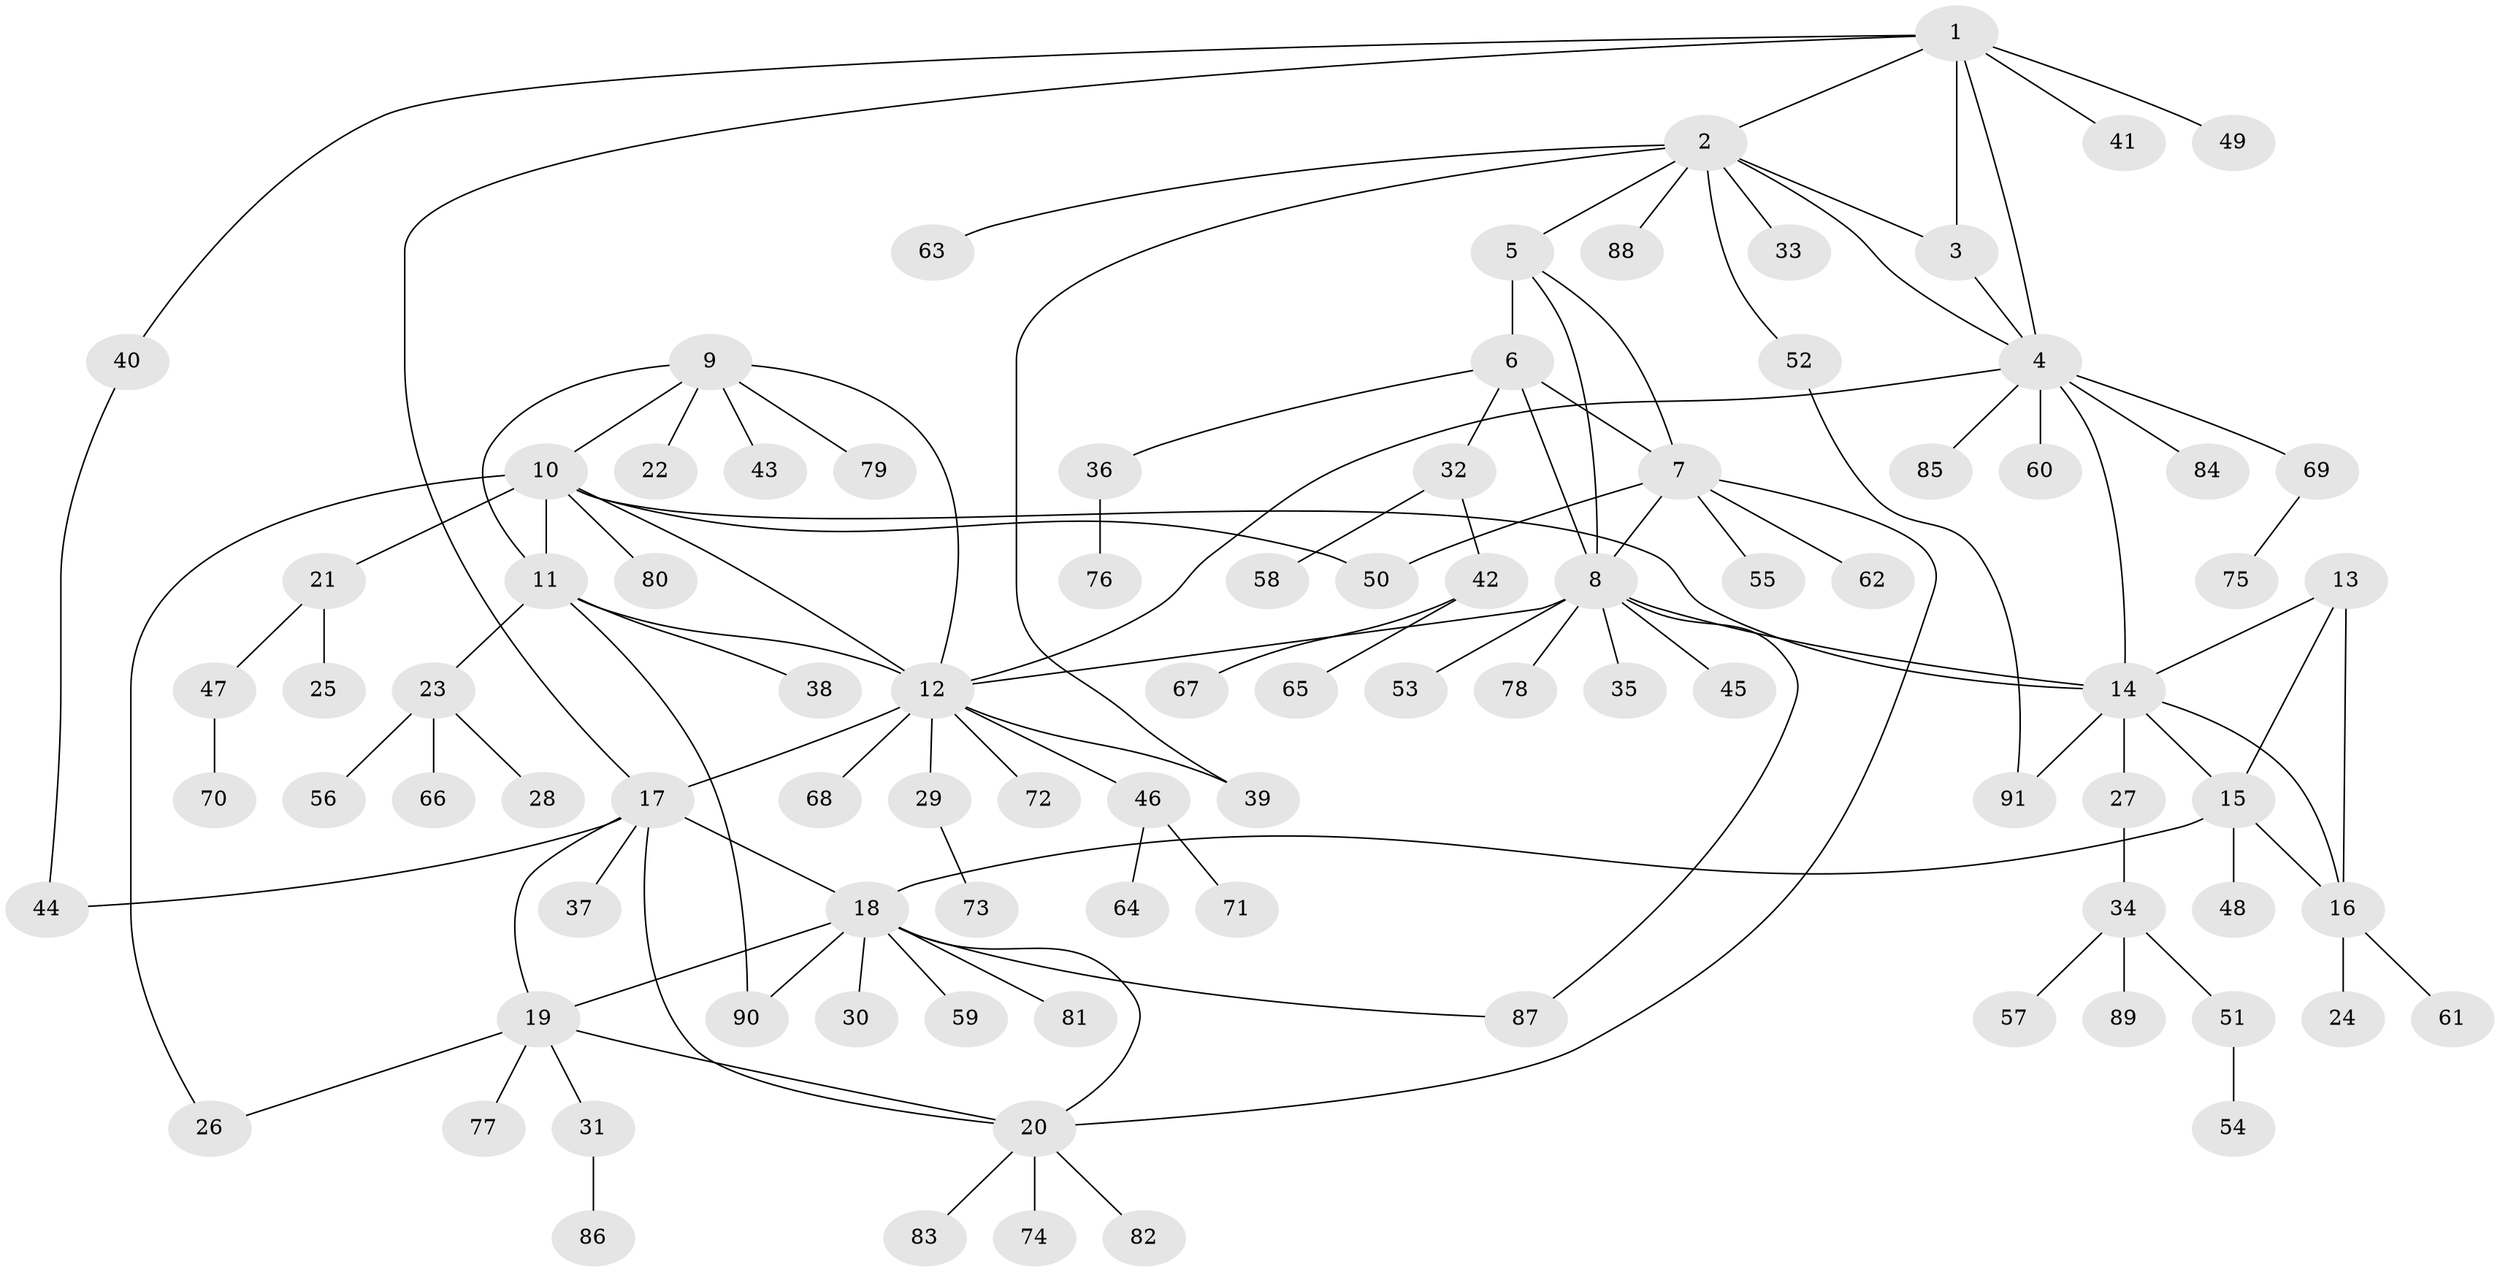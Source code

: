 // coarse degree distribution, {5: 0.015873015873015872, 13: 0.015873015873015872, 4: 0.015873015873015872, 12: 0.015873015873015872, 7: 0.015873015873015872, 14: 0.015873015873015872, 8: 0.031746031746031744, 3: 0.015873015873015872, 11: 0.015873015873015872, 1: 0.6507936507936508, 2: 0.19047619047619047}
// Generated by graph-tools (version 1.1) at 2025/59/03/04/25 21:59:16]
// undirected, 91 vertices, 118 edges
graph export_dot {
graph [start="1"]
  node [color=gray90,style=filled];
  1;
  2;
  3;
  4;
  5;
  6;
  7;
  8;
  9;
  10;
  11;
  12;
  13;
  14;
  15;
  16;
  17;
  18;
  19;
  20;
  21;
  22;
  23;
  24;
  25;
  26;
  27;
  28;
  29;
  30;
  31;
  32;
  33;
  34;
  35;
  36;
  37;
  38;
  39;
  40;
  41;
  42;
  43;
  44;
  45;
  46;
  47;
  48;
  49;
  50;
  51;
  52;
  53;
  54;
  55;
  56;
  57;
  58;
  59;
  60;
  61;
  62;
  63;
  64;
  65;
  66;
  67;
  68;
  69;
  70;
  71;
  72;
  73;
  74;
  75;
  76;
  77;
  78;
  79;
  80;
  81;
  82;
  83;
  84;
  85;
  86;
  87;
  88;
  89;
  90;
  91;
  1 -- 2;
  1 -- 3;
  1 -- 4;
  1 -- 17;
  1 -- 40;
  1 -- 41;
  1 -- 49;
  2 -- 3;
  2 -- 4;
  2 -- 5;
  2 -- 33;
  2 -- 39;
  2 -- 52;
  2 -- 63;
  2 -- 88;
  3 -- 4;
  4 -- 12;
  4 -- 14;
  4 -- 60;
  4 -- 69;
  4 -- 84;
  4 -- 85;
  5 -- 6;
  5 -- 7;
  5 -- 8;
  6 -- 7;
  6 -- 8;
  6 -- 32;
  6 -- 36;
  7 -- 8;
  7 -- 20;
  7 -- 50;
  7 -- 55;
  7 -- 62;
  8 -- 12;
  8 -- 14;
  8 -- 35;
  8 -- 45;
  8 -- 53;
  8 -- 78;
  8 -- 87;
  9 -- 10;
  9 -- 11;
  9 -- 12;
  9 -- 22;
  9 -- 43;
  9 -- 79;
  10 -- 11;
  10 -- 12;
  10 -- 14;
  10 -- 21;
  10 -- 26;
  10 -- 50;
  10 -- 80;
  11 -- 12;
  11 -- 23;
  11 -- 38;
  11 -- 90;
  12 -- 17;
  12 -- 29;
  12 -- 39;
  12 -- 46;
  12 -- 68;
  12 -- 72;
  13 -- 14;
  13 -- 15;
  13 -- 16;
  14 -- 15;
  14 -- 16;
  14 -- 27;
  14 -- 91;
  15 -- 16;
  15 -- 18;
  15 -- 48;
  16 -- 24;
  16 -- 61;
  17 -- 18;
  17 -- 19;
  17 -- 20;
  17 -- 37;
  17 -- 44;
  18 -- 19;
  18 -- 20;
  18 -- 30;
  18 -- 59;
  18 -- 81;
  18 -- 87;
  18 -- 90;
  19 -- 20;
  19 -- 26;
  19 -- 31;
  19 -- 77;
  20 -- 74;
  20 -- 82;
  20 -- 83;
  21 -- 25;
  21 -- 47;
  23 -- 28;
  23 -- 56;
  23 -- 66;
  27 -- 34;
  29 -- 73;
  31 -- 86;
  32 -- 42;
  32 -- 58;
  34 -- 51;
  34 -- 57;
  34 -- 89;
  36 -- 76;
  40 -- 44;
  42 -- 65;
  42 -- 67;
  46 -- 64;
  46 -- 71;
  47 -- 70;
  51 -- 54;
  52 -- 91;
  69 -- 75;
}
